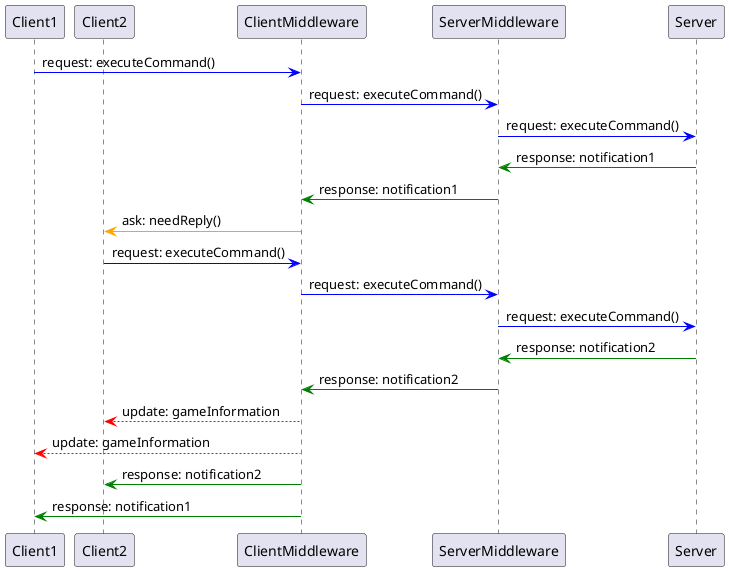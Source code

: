 @startuml
participant Client1 as 1
participant Client2 as 2
participant ClientMiddleware as 3
participant ServerMiddleware as 4
participant Server as 5
1 -[#blue]> 3 : request: executeCommand()
3 -[#blue]> 4 : request: executeCommand()
4 -[#blue]> 5 : request: executeCommand()
5 -[#green]> 4 : response: notification1
4 -[#green]> 3 : response: notification1
3 -[#orange]> 2 : ask: needReply()
2 -[#blue]> 3 : request: executeCommand()
3 -[#blue]> 4 : request: executeCommand()
4 -[#blue]> 5 : request: executeCommand()
5 -[#green]> 4 : response: notification2
4 -[#green]> 3 : response: notification2
3 -[#red]-> 2 : update: gameInformation
3 -[#red]-> 1 : update: gameInformation
3 -[#green]> 2 : response: notification2
3 -[#green]> 1 : response: notification1
@enduml